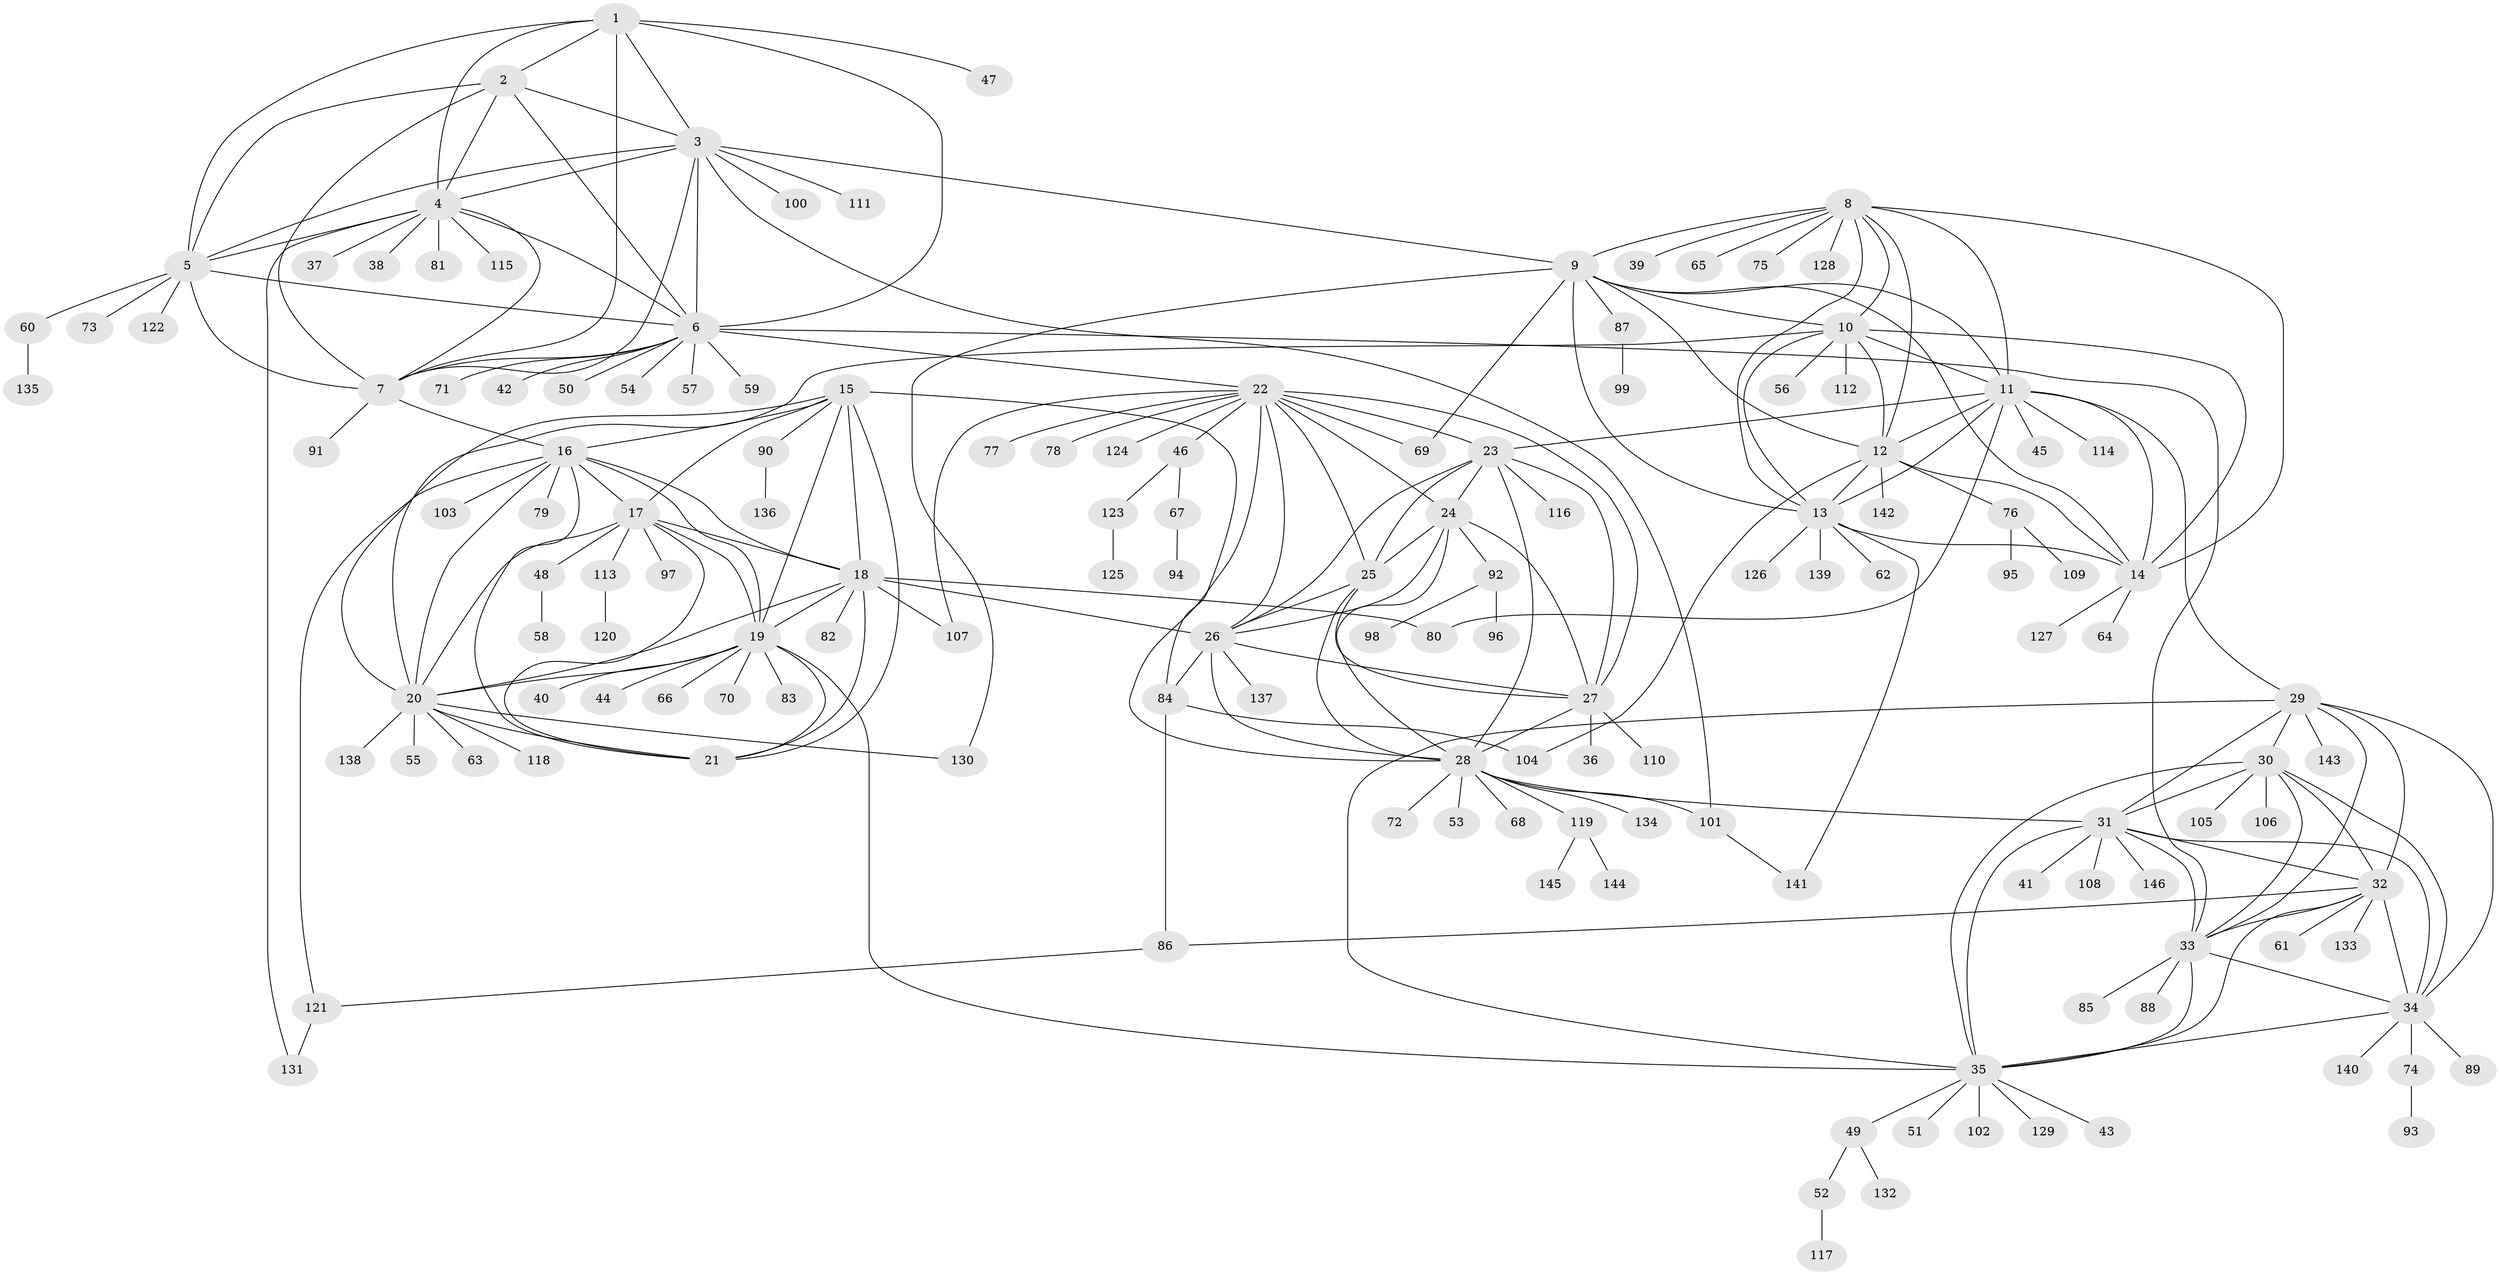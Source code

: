// coarse degree distribution, {3: 0.029411764705882353, 19: 0.0196078431372549, 7: 0.00980392156862745, 15: 0.0196078431372549, 8: 0.029411764705882353, 13: 0.00980392156862745, 14: 0.00980392156862745, 4: 0.00980392156862745, 6: 0.029411764705882353, 1: 0.7941176470588235, 2: 0.0392156862745098}
// Generated by graph-tools (version 1.1) at 2025/57/03/04/25 21:57:25]
// undirected, 146 vertices, 237 edges
graph export_dot {
graph [start="1"]
  node [color=gray90,style=filled];
  1;
  2;
  3;
  4;
  5;
  6;
  7;
  8;
  9;
  10;
  11;
  12;
  13;
  14;
  15;
  16;
  17;
  18;
  19;
  20;
  21;
  22;
  23;
  24;
  25;
  26;
  27;
  28;
  29;
  30;
  31;
  32;
  33;
  34;
  35;
  36;
  37;
  38;
  39;
  40;
  41;
  42;
  43;
  44;
  45;
  46;
  47;
  48;
  49;
  50;
  51;
  52;
  53;
  54;
  55;
  56;
  57;
  58;
  59;
  60;
  61;
  62;
  63;
  64;
  65;
  66;
  67;
  68;
  69;
  70;
  71;
  72;
  73;
  74;
  75;
  76;
  77;
  78;
  79;
  80;
  81;
  82;
  83;
  84;
  85;
  86;
  87;
  88;
  89;
  90;
  91;
  92;
  93;
  94;
  95;
  96;
  97;
  98;
  99;
  100;
  101;
  102;
  103;
  104;
  105;
  106;
  107;
  108;
  109;
  110;
  111;
  112;
  113;
  114;
  115;
  116;
  117;
  118;
  119;
  120;
  121;
  122;
  123;
  124;
  125;
  126;
  127;
  128;
  129;
  130;
  131;
  132;
  133;
  134;
  135;
  136;
  137;
  138;
  139;
  140;
  141;
  142;
  143;
  144;
  145;
  146;
  1 -- 2;
  1 -- 3;
  1 -- 4;
  1 -- 5;
  1 -- 6;
  1 -- 7;
  1 -- 47;
  2 -- 3;
  2 -- 4;
  2 -- 5;
  2 -- 6;
  2 -- 7;
  3 -- 4;
  3 -- 5;
  3 -- 6;
  3 -- 7;
  3 -- 9;
  3 -- 100;
  3 -- 101;
  3 -- 111;
  4 -- 5;
  4 -- 6;
  4 -- 7;
  4 -- 37;
  4 -- 38;
  4 -- 81;
  4 -- 115;
  4 -- 131;
  5 -- 6;
  5 -- 7;
  5 -- 60;
  5 -- 73;
  5 -- 122;
  6 -- 7;
  6 -- 22;
  6 -- 33;
  6 -- 42;
  6 -- 50;
  6 -- 54;
  6 -- 57;
  6 -- 59;
  6 -- 71;
  7 -- 16;
  7 -- 91;
  8 -- 9;
  8 -- 10;
  8 -- 11;
  8 -- 12;
  8 -- 13;
  8 -- 14;
  8 -- 39;
  8 -- 65;
  8 -- 75;
  8 -- 128;
  9 -- 10;
  9 -- 11;
  9 -- 12;
  9 -- 13;
  9 -- 14;
  9 -- 69;
  9 -- 87;
  9 -- 130;
  10 -- 11;
  10 -- 12;
  10 -- 13;
  10 -- 14;
  10 -- 20;
  10 -- 56;
  10 -- 112;
  11 -- 12;
  11 -- 13;
  11 -- 14;
  11 -- 23;
  11 -- 29;
  11 -- 45;
  11 -- 80;
  11 -- 114;
  12 -- 13;
  12 -- 14;
  12 -- 76;
  12 -- 104;
  12 -- 142;
  13 -- 14;
  13 -- 62;
  13 -- 126;
  13 -- 139;
  13 -- 141;
  14 -- 64;
  14 -- 127;
  15 -- 16;
  15 -- 17;
  15 -- 18;
  15 -- 19;
  15 -- 20;
  15 -- 21;
  15 -- 84;
  15 -- 90;
  16 -- 17;
  16 -- 18;
  16 -- 19;
  16 -- 20;
  16 -- 21;
  16 -- 79;
  16 -- 103;
  16 -- 121;
  17 -- 18;
  17 -- 19;
  17 -- 20;
  17 -- 21;
  17 -- 48;
  17 -- 97;
  17 -- 113;
  18 -- 19;
  18 -- 20;
  18 -- 21;
  18 -- 26;
  18 -- 80;
  18 -- 82;
  18 -- 107;
  19 -- 20;
  19 -- 21;
  19 -- 35;
  19 -- 40;
  19 -- 44;
  19 -- 66;
  19 -- 70;
  19 -- 83;
  20 -- 21;
  20 -- 55;
  20 -- 63;
  20 -- 118;
  20 -- 130;
  20 -- 138;
  22 -- 23;
  22 -- 24;
  22 -- 25;
  22 -- 26;
  22 -- 27;
  22 -- 28;
  22 -- 46;
  22 -- 69;
  22 -- 77;
  22 -- 78;
  22 -- 107;
  22 -- 124;
  23 -- 24;
  23 -- 25;
  23 -- 26;
  23 -- 27;
  23 -- 28;
  23 -- 116;
  24 -- 25;
  24 -- 26;
  24 -- 27;
  24 -- 28;
  24 -- 92;
  25 -- 26;
  25 -- 27;
  25 -- 28;
  26 -- 27;
  26 -- 28;
  26 -- 84;
  26 -- 137;
  27 -- 28;
  27 -- 36;
  27 -- 110;
  28 -- 31;
  28 -- 53;
  28 -- 68;
  28 -- 72;
  28 -- 101;
  28 -- 119;
  28 -- 134;
  29 -- 30;
  29 -- 31;
  29 -- 32;
  29 -- 33;
  29 -- 34;
  29 -- 35;
  29 -- 143;
  30 -- 31;
  30 -- 32;
  30 -- 33;
  30 -- 34;
  30 -- 35;
  30 -- 105;
  30 -- 106;
  31 -- 32;
  31 -- 33;
  31 -- 34;
  31 -- 35;
  31 -- 41;
  31 -- 108;
  31 -- 146;
  32 -- 33;
  32 -- 34;
  32 -- 35;
  32 -- 61;
  32 -- 86;
  32 -- 133;
  33 -- 34;
  33 -- 35;
  33 -- 85;
  33 -- 88;
  34 -- 35;
  34 -- 74;
  34 -- 89;
  34 -- 140;
  35 -- 43;
  35 -- 49;
  35 -- 51;
  35 -- 102;
  35 -- 129;
  46 -- 67;
  46 -- 123;
  48 -- 58;
  49 -- 52;
  49 -- 132;
  52 -- 117;
  60 -- 135;
  67 -- 94;
  74 -- 93;
  76 -- 95;
  76 -- 109;
  84 -- 86;
  84 -- 104;
  86 -- 121;
  87 -- 99;
  90 -- 136;
  92 -- 96;
  92 -- 98;
  101 -- 141;
  113 -- 120;
  119 -- 144;
  119 -- 145;
  121 -- 131;
  123 -- 125;
}
